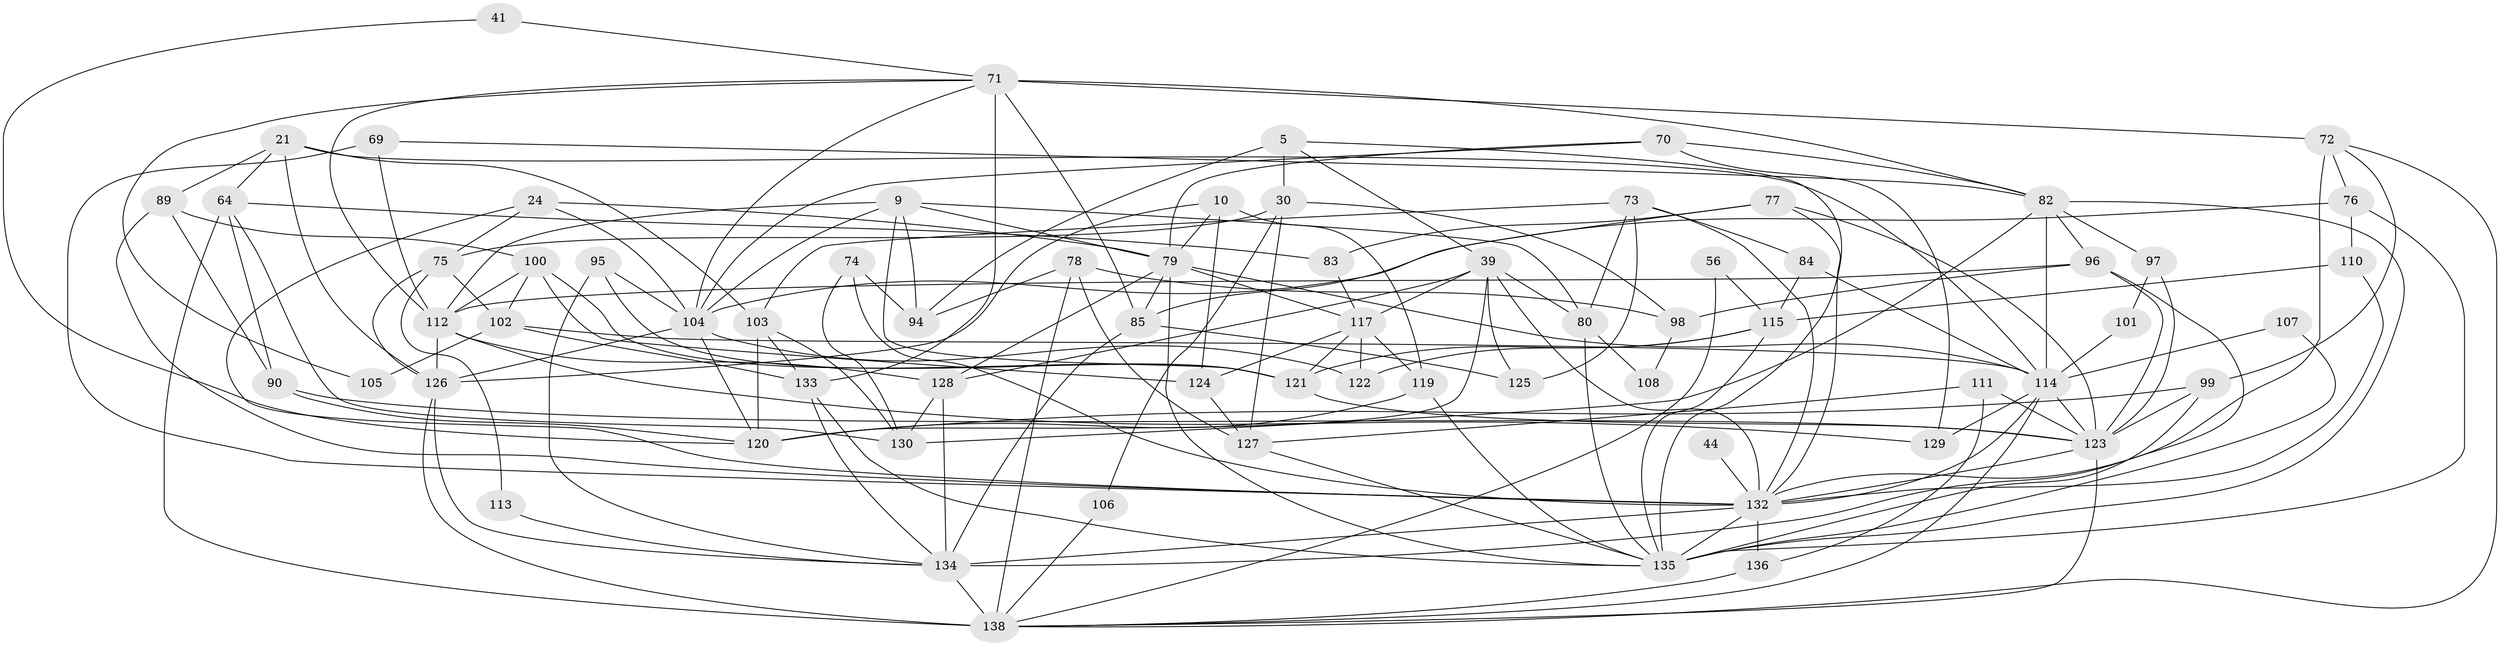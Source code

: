 // original degree distribution, {4: 0.3695652173913043, 3: 0.2608695652173913, 5: 0.14492753623188406, 6: 0.036231884057971016, 7: 0.036231884057971016, 2: 0.11594202898550725, 8: 0.014492753623188406, 9: 0.021739130434782608}
// Generated by graph-tools (version 1.1) at 2025/50/03/09/25 04:50:37]
// undirected, 69 vertices, 172 edges
graph export_dot {
graph [start="1"]
  node [color=gray90,style=filled];
  5;
  9 [super="+6"];
  10;
  21;
  24;
  30 [super="+20"];
  39 [super="+32"];
  41;
  44;
  56;
  64 [super="+22+46+3"];
  69;
  70;
  71;
  72 [super="+33"];
  73;
  74;
  75;
  76;
  77;
  78;
  79 [super="+53"];
  80 [super="+51"];
  82;
  83;
  84;
  85 [super="+50"];
  89;
  90 [super="+26"];
  94 [super="+34"];
  95 [super="+48"];
  96 [super="+40"];
  97;
  98;
  99;
  100 [super="+57"];
  101 [super="+37"];
  102 [super="+38"];
  103;
  104 [super="+87"];
  105;
  106;
  107;
  108;
  110;
  111 [super="+18"];
  112 [super="+68"];
  113;
  114 [super="+29+54"];
  115;
  117 [super="+52"];
  119;
  120 [super="+35"];
  121 [super="+88+91"];
  122;
  123 [super="+81+86"];
  124;
  125;
  126 [super="+31"];
  127;
  128 [super="+13+47"];
  129;
  130 [super="+25"];
  132 [super="+17+131+118+92"];
  133 [super="+65+116"];
  134 [super="+43+61"];
  135 [super="+62+93"];
  136 [super="+27"];
  138 [super="+7+12+137"];
  5 -- 94 [weight=2];
  5 -- 39;
  5 -- 30;
  5 -- 135;
  9 -- 94;
  9 -- 80;
  9 -- 104;
  9 -- 121 [weight=2];
  9 -- 79;
  9 -- 112;
  10 -- 119;
  10 -- 124;
  10 -- 126;
  10 -- 79;
  21 -- 126;
  21 -- 89;
  21 -- 103;
  21 -- 114;
  21 -- 64;
  24 -- 75;
  24 -- 79;
  24 -- 132;
  24 -- 104;
  30 -- 98;
  30 -- 106;
  30 -- 127;
  30 -- 75;
  39 -- 120 [weight=2];
  39 -- 125;
  39 -- 128 [weight=2];
  39 -- 132 [weight=4];
  39 -- 80;
  39 -- 117;
  41 -- 71;
  41 -- 120;
  44 -- 132 [weight=2];
  56 -- 115;
  56 -- 138;
  64 -- 83;
  64 -- 138 [weight=3];
  64 -- 130;
  64 -- 90;
  69 -- 82;
  69 -- 132;
  69 -- 112;
  70 -- 79;
  70 -- 82;
  70 -- 129;
  70 -- 104;
  71 -- 82;
  71 -- 85;
  71 -- 105;
  71 -- 72;
  71 -- 104;
  71 -- 112;
  71 -- 133 [weight=2];
  72 -- 76;
  72 -- 138;
  72 -- 132 [weight=2];
  72 -- 99;
  73 -- 103;
  73 -- 80;
  73 -- 84;
  73 -- 125;
  73 -- 132;
  74 -- 94;
  74 -- 132;
  74 -- 130;
  75 -- 102;
  75 -- 113;
  75 -- 126;
  76 -- 110;
  76 -- 104;
  76 -- 135;
  77 -- 83;
  77 -- 123;
  77 -- 132;
  77 -- 85;
  78 -- 127;
  78 -- 98;
  78 -- 94;
  78 -- 138;
  79 -- 117;
  79 -- 128 [weight=2];
  79 -- 135;
  79 -- 85;
  79 -- 114;
  80 -- 108;
  80 -- 135;
  82 -- 96;
  82 -- 97;
  82 -- 130;
  82 -- 135;
  82 -- 114 [weight=2];
  83 -- 117;
  84 -- 115;
  84 -- 114;
  85 -- 134;
  85 -- 125;
  89 -- 90;
  89 -- 132;
  89 -- 100;
  90 -- 120 [weight=2];
  90 -- 123;
  95 -- 121 [weight=2];
  95 -- 134;
  95 -- 104;
  96 -- 123;
  96 -- 98;
  96 -- 134;
  96 -- 112;
  97 -- 123;
  97 -- 101 [weight=2];
  98 -- 108;
  99 -- 135;
  99 -- 120;
  99 -- 123;
  100 -- 121;
  100 -- 112;
  100 -- 102;
  100 -- 124;
  101 -- 114;
  102 -- 105;
  102 -- 114;
  102 -- 133;
  103 -- 130;
  103 -- 133;
  103 -- 120;
  104 -- 126 [weight=2];
  104 -- 122;
  104 -- 120;
  106 -- 138;
  107 -- 135;
  107 -- 114;
  110 -- 115;
  110 -- 132 [weight=2];
  111 -- 127;
  111 -- 136;
  111 -- 123 [weight=3];
  112 -- 126;
  112 -- 129;
  112 -- 128;
  113 -- 134;
  114 -- 129;
  114 -- 132;
  114 -- 138 [weight=2];
  114 -- 123;
  115 -- 121 [weight=2];
  115 -- 122;
  115 -- 135 [weight=2];
  117 -- 122;
  117 -- 119;
  117 -- 121;
  117 -- 124;
  119 -- 120;
  119 -- 135;
  121 -- 123 [weight=2];
  123 -- 132 [weight=3];
  123 -- 138;
  124 -- 127;
  126 -- 138 [weight=2];
  126 -- 134;
  127 -- 135;
  128 -- 130;
  128 -- 134;
  132 -- 136;
  132 -- 134 [weight=3];
  132 -- 135 [weight=3];
  133 -- 134;
  133 -- 135;
  134 -- 138 [weight=2];
  136 -- 138;
}
